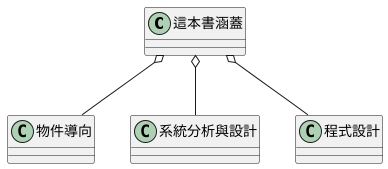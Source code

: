 ```uml
@startuml
Class 這本書涵蓋

Class 物件導向
Class 系統分析與設計
Class 程式設計

這本書涵蓋 o-- 物件導向
這本書涵蓋 o-- 系統分析與設計
這本書涵蓋 o-- 程式設計
@enduml
```